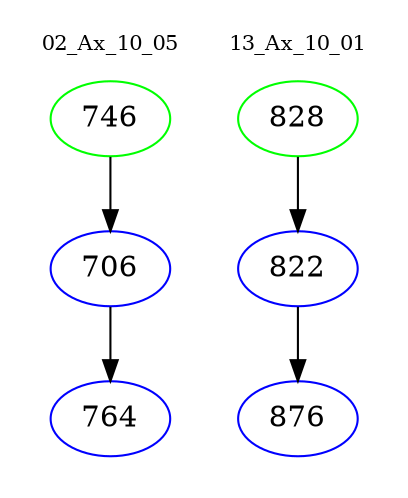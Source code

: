digraph{
subgraph cluster_0 {
color = white
label = "02_Ax_10_05";
fontsize=10;
T0_746 [label="746", color="green"]
T0_746 -> T0_706 [color="black"]
T0_706 [label="706", color="blue"]
T0_706 -> T0_764 [color="black"]
T0_764 [label="764", color="blue"]
}
subgraph cluster_1 {
color = white
label = "13_Ax_10_01";
fontsize=10;
T1_828 [label="828", color="green"]
T1_828 -> T1_822 [color="black"]
T1_822 [label="822", color="blue"]
T1_822 -> T1_876 [color="black"]
T1_876 [label="876", color="blue"]
}
}

